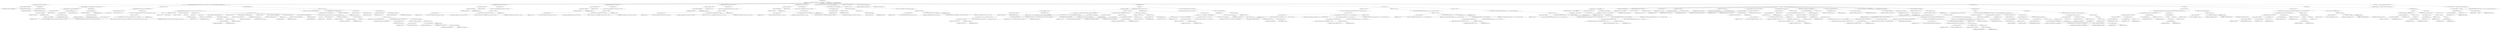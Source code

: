 digraph "execute" {  
"465" [label = <(METHOD,execute)<SUB>346</SUB>> ]
"49" [label = <(PARAM,this)<SUB>346</SUB>> ]
"466" [label = <(BLOCK,&lt;empty&gt;,&lt;empty&gt;)<SUB>346</SUB>> ]
"467" [label = <(&lt;operator&gt;.assignment,this.sqlCommand = sqlCommand.trim())<SUB>347</SUB>> ]
"468" [label = <(&lt;operator&gt;.fieldAccess,this.sqlCommand)<SUB>347</SUB>> ]
"469" [label = <(IDENTIFIER,this,this.sqlCommand = sqlCommand.trim())<SUB>347</SUB>> ]
"470" [label = <(FIELD_IDENTIFIER,sqlCommand,sqlCommand)<SUB>347</SUB>> ]
"471" [label = <(trim,sqlCommand.trim())<SUB>347</SUB>> ]
"472" [label = <(&lt;operator&gt;.fieldAccess,this.sqlCommand)<SUB>347</SUB>> ]
"473" [label = <(IDENTIFIER,this,sqlCommand.trim())<SUB>347</SUB>> ]
"474" [label = <(FIELD_IDENTIFIER,sqlCommand,sqlCommand)<SUB>347</SUB>> ]
"475" [label = <(CONTROL_STRUCTURE,if (srcFile == null &amp;&amp; sqlCommand.length() == 0 &amp;&amp; filesets.isEmpty()),if (srcFile == null &amp;&amp; sqlCommand.length() == 0 &amp;&amp; filesets.isEmpty()))<SUB>349</SUB>> ]
"476" [label = <(&lt;operator&gt;.logicalAnd,srcFile == null &amp;&amp; sqlCommand.length() == 0 &amp;&amp; filesets.isEmpty())<SUB>349</SUB>> ]
"477" [label = <(&lt;operator&gt;.logicalAnd,srcFile == null &amp;&amp; sqlCommand.length() == 0)<SUB>349</SUB>> ]
"478" [label = <(&lt;operator&gt;.equals,srcFile == null)<SUB>349</SUB>> ]
"479" [label = <(&lt;operator&gt;.fieldAccess,this.srcFile)<SUB>349</SUB>> ]
"480" [label = <(IDENTIFIER,this,srcFile == null)<SUB>349</SUB>> ]
"481" [label = <(FIELD_IDENTIFIER,srcFile,srcFile)<SUB>349</SUB>> ]
"482" [label = <(LITERAL,null,srcFile == null)<SUB>349</SUB>> ]
"483" [label = <(&lt;operator&gt;.equals,sqlCommand.length() == 0)<SUB>349</SUB>> ]
"484" [label = <(length,sqlCommand.length())<SUB>349</SUB>> ]
"485" [label = <(&lt;operator&gt;.fieldAccess,this.sqlCommand)<SUB>349</SUB>> ]
"486" [label = <(IDENTIFIER,this,sqlCommand.length())<SUB>349</SUB>> ]
"487" [label = <(FIELD_IDENTIFIER,sqlCommand,sqlCommand)<SUB>349</SUB>> ]
"488" [label = <(LITERAL,0,sqlCommand.length() == 0)<SUB>349</SUB>> ]
"489" [label = <(isEmpty,filesets.isEmpty())<SUB>349</SUB>> ]
"490" [label = <(&lt;operator&gt;.fieldAccess,this.filesets)<SUB>349</SUB>> ]
"491" [label = <(IDENTIFIER,this,filesets.isEmpty())<SUB>349</SUB>> ]
"492" [label = <(FIELD_IDENTIFIER,filesets,filesets)<SUB>349</SUB>> ]
"493" [label = <(BLOCK,&lt;empty&gt;,&lt;empty&gt;)<SUB>349</SUB>> ]
"494" [label = <(CONTROL_STRUCTURE,if (transactions.size() == 0),if (transactions.size() == 0))<SUB>350</SUB>> ]
"495" [label = <(&lt;operator&gt;.equals,transactions.size() == 0)<SUB>350</SUB>> ]
"496" [label = <(size,transactions.size())<SUB>350</SUB>> ]
"497" [label = <(&lt;operator&gt;.fieldAccess,this.transactions)<SUB>350</SUB>> ]
"498" [label = <(IDENTIFIER,this,transactions.size())<SUB>350</SUB>> ]
"499" [label = <(FIELD_IDENTIFIER,transactions,transactions)<SUB>350</SUB>> ]
"500" [label = <(LITERAL,0,transactions.size() == 0)<SUB>350</SUB>> ]
"501" [label = <(BLOCK,&lt;empty&gt;,&lt;empty&gt;)<SUB>350</SUB>> ]
"502" [label = <(&lt;operator&gt;.throw,throw new BuildException(&quot;Source file or fileset, transactions or sql statement must be set!&quot;, location);)<SUB>351</SUB>> ]
"503" [label = <(BLOCK,&lt;empty&gt;,&lt;empty&gt;)<SUB>351</SUB>> ]
"504" [label = <(&lt;operator&gt;.assignment,&lt;empty&gt;)> ]
"505" [label = <(IDENTIFIER,$obj4,&lt;empty&gt;)> ]
"506" [label = <(&lt;operator&gt;.alloc,new BuildException(&quot;Source file or fileset, transactions or sql statement must be set!&quot;, location))<SUB>351</SUB>> ]
"507" [label = <(&lt;init&gt;,new BuildException(&quot;Source file or fileset, transactions or sql statement must be set!&quot;, location))<SUB>351</SUB>> ]
"508" [label = <(IDENTIFIER,$obj4,new BuildException(&quot;Source file or fileset, transactions or sql statement must be set!&quot;, location))> ]
"509" [label = <(LITERAL,&quot;Source file or fileset, transactions or sql statement must be set!&quot;,new BuildException(&quot;Source file or fileset, transactions or sql statement must be set!&quot;, location))<SUB>351</SUB>> ]
"510" [label = <(IDENTIFIER,location,new BuildException(&quot;Source file or fileset, transactions or sql statement must be set!&quot;, location))<SUB>351</SUB>> ]
"511" [label = <(IDENTIFIER,$obj4,&lt;empty&gt;)> ]
"512" [label = <(CONTROL_STRUCTURE,else,else)<SUB>353</SUB>> ]
"513" [label = <(BLOCK,&lt;empty&gt;,&lt;empty&gt;)<SUB>353</SUB>> ]
"514" [label = <(CONTROL_STRUCTURE,for (int i = 0; Some(i &lt; filesets.size()); i++),for (int i = 0; Some(i &lt; filesets.size()); i++))<SUB>355</SUB>> ]
"515" [label = <(LOCAL,int i: int)> ]
"516" [label = <(&lt;operator&gt;.assignment,int i = 0)<SUB>355</SUB>> ]
"517" [label = <(IDENTIFIER,i,int i = 0)<SUB>355</SUB>> ]
"518" [label = <(LITERAL,0,int i = 0)<SUB>355</SUB>> ]
"519" [label = <(&lt;operator&gt;.lessThan,i &lt; filesets.size())<SUB>355</SUB>> ]
"520" [label = <(IDENTIFIER,i,i &lt; filesets.size())<SUB>355</SUB>> ]
"521" [label = <(size,filesets.size())<SUB>355</SUB>> ]
"522" [label = <(&lt;operator&gt;.fieldAccess,this.filesets)<SUB>355</SUB>> ]
"523" [label = <(IDENTIFIER,this,filesets.size())<SUB>355</SUB>> ]
"524" [label = <(FIELD_IDENTIFIER,filesets,filesets)<SUB>355</SUB>> ]
"525" [label = <(&lt;operator&gt;.postIncrement,i++)<SUB>355</SUB>> ]
"526" [label = <(IDENTIFIER,i,i++)<SUB>355</SUB>> ]
"527" [label = <(BLOCK,&lt;empty&gt;,&lt;empty&gt;)<SUB>355</SUB>> ]
"528" [label = <(LOCAL,FileSet fs: ANY)> ]
"529" [label = <(&lt;operator&gt;.assignment,ANY fs = (FileSet) filesets.elementAt(i))<SUB>356</SUB>> ]
"530" [label = <(IDENTIFIER,fs,ANY fs = (FileSet) filesets.elementAt(i))<SUB>356</SUB>> ]
"531" [label = <(&lt;operator&gt;.cast,(FileSet) filesets.elementAt(i))<SUB>356</SUB>> ]
"532" [label = <(TYPE_REF,FileSet,FileSet)<SUB>356</SUB>> ]
"533" [label = <(elementAt,filesets.elementAt(i))<SUB>356</SUB>> ]
"534" [label = <(&lt;operator&gt;.fieldAccess,this.filesets)<SUB>356</SUB>> ]
"535" [label = <(IDENTIFIER,this,filesets.elementAt(i))<SUB>356</SUB>> ]
"536" [label = <(FIELD_IDENTIFIER,filesets,filesets)<SUB>356</SUB>> ]
"537" [label = <(IDENTIFIER,i,filesets.elementAt(i))<SUB>356</SUB>> ]
"538" [label = <(LOCAL,DirectoryScanner ds: ANY)> ]
"539" [label = <(&lt;operator&gt;.assignment,ANY ds = getDirectoryScanner(project))<SUB>357</SUB>> ]
"540" [label = <(IDENTIFIER,ds,ANY ds = getDirectoryScanner(project))<SUB>357</SUB>> ]
"541" [label = <(getDirectoryScanner,getDirectoryScanner(project))<SUB>357</SUB>> ]
"542" [label = <(IDENTIFIER,fs,getDirectoryScanner(project))<SUB>357</SUB>> ]
"543" [label = <(IDENTIFIER,project,getDirectoryScanner(project))<SUB>357</SUB>> ]
"544" [label = <(LOCAL,File srcDir: java.io.File)> ]
"545" [label = <(&lt;operator&gt;.assignment,File srcDir = getDir(project))<SUB>358</SUB>> ]
"546" [label = <(IDENTIFIER,srcDir,File srcDir = getDir(project))<SUB>358</SUB>> ]
"547" [label = <(getDir,getDir(project))<SUB>358</SUB>> ]
"548" [label = <(IDENTIFIER,fs,getDir(project))<SUB>358</SUB>> ]
"549" [label = <(IDENTIFIER,project,getDir(project))<SUB>358</SUB>> ]
"550" [label = <(LOCAL,String[] srcFiles: java.lang.String[])> ]
"551" [label = <(&lt;operator&gt;.assignment,String[] srcFiles = getIncludedFiles())<SUB>360</SUB>> ]
"552" [label = <(IDENTIFIER,srcFiles,String[] srcFiles = getIncludedFiles())<SUB>360</SUB>> ]
"553" [label = <(getIncludedFiles,getIncludedFiles())<SUB>360</SUB>> ]
"554" [label = <(IDENTIFIER,ds,getIncludedFiles())<SUB>360</SUB>> ]
"555" [label = <(CONTROL_STRUCTURE,for (int j = 0; Some(j &lt; srcFiles.length); j++),for (int j = 0; Some(j &lt; srcFiles.length); j++))<SUB>363</SUB>> ]
"556" [label = <(LOCAL,int j: int)> ]
"557" [label = <(&lt;operator&gt;.assignment,int j = 0)<SUB>363</SUB>> ]
"558" [label = <(IDENTIFIER,j,int j = 0)<SUB>363</SUB>> ]
"559" [label = <(LITERAL,0,int j = 0)<SUB>363</SUB>> ]
"560" [label = <(&lt;operator&gt;.lessThan,j &lt; srcFiles.length)<SUB>363</SUB>> ]
"561" [label = <(IDENTIFIER,j,j &lt; srcFiles.length)<SUB>363</SUB>> ]
"562" [label = <(&lt;operator&gt;.fieldAccess,srcFiles.length)<SUB>363</SUB>> ]
"563" [label = <(IDENTIFIER,srcFiles,j &lt; srcFiles.length)<SUB>363</SUB>> ]
"564" [label = <(FIELD_IDENTIFIER,length,length)<SUB>363</SUB>> ]
"565" [label = <(&lt;operator&gt;.postIncrement,j++)<SUB>363</SUB>> ]
"566" [label = <(IDENTIFIER,j,j++)<SUB>363</SUB>> ]
"567" [label = <(BLOCK,&lt;empty&gt;,&lt;empty&gt;)<SUB>363</SUB>> ]
"568" [label = <(LOCAL,Transaction t: org.apache.tools.ant.taskdefs.SQLExec$Transaction)> ]
"569" [label = <(&lt;operator&gt;.assignment,SQLExec$Transaction t = this.createTransaction())<SUB>364</SUB>> ]
"570" [label = <(IDENTIFIER,t,SQLExec$Transaction t = this.createTransaction())<SUB>364</SUB>> ]
"571" [label = <(createTransaction,this.createTransaction())<SUB>364</SUB>> ]
"48" [label = <(IDENTIFIER,this,this.createTransaction())<SUB>364</SUB>> ]
"572" [label = <(setSrc,t.setSrc(new File(srcDir, srcFiles[j])))<SUB>365</SUB>> ]
"573" [label = <(IDENTIFIER,t,t.setSrc(new File(srcDir, srcFiles[j])))<SUB>365</SUB>> ]
"574" [label = <(BLOCK,&lt;empty&gt;,&lt;empty&gt;)<SUB>365</SUB>> ]
"575" [label = <(&lt;operator&gt;.assignment,&lt;empty&gt;)> ]
"576" [label = <(IDENTIFIER,$obj5,&lt;empty&gt;)> ]
"577" [label = <(&lt;operator&gt;.alloc,new File(srcDir, srcFiles[j]))<SUB>365</SUB>> ]
"578" [label = <(&lt;init&gt;,new File(srcDir, srcFiles[j]))<SUB>365</SUB>> ]
"579" [label = <(IDENTIFIER,$obj5,new File(srcDir, srcFiles[j]))> ]
"580" [label = <(IDENTIFIER,srcDir,new File(srcDir, srcFiles[j]))<SUB>365</SUB>> ]
"581" [label = <(&lt;operator&gt;.indexAccess,srcFiles[j])<SUB>365</SUB>> ]
"582" [label = <(IDENTIFIER,srcFiles,new File(srcDir, srcFiles[j]))<SUB>365</SUB>> ]
"583" [label = <(IDENTIFIER,j,new File(srcDir, srcFiles[j]))<SUB>365</SUB>> ]
"584" [label = <(IDENTIFIER,$obj5,&lt;empty&gt;)> ]
"585" [label = <(LOCAL,Transaction t: org.apache.tools.ant.taskdefs.SQLExec$Transaction)> ]
"586" [label = <(&lt;operator&gt;.assignment,SQLExec$Transaction t = this.createTransaction())<SUB>370</SUB>> ]
"587" [label = <(IDENTIFIER,t,SQLExec$Transaction t = this.createTransaction())<SUB>370</SUB>> ]
"588" [label = <(createTransaction,this.createTransaction())<SUB>370</SUB>> ]
"50" [label = <(IDENTIFIER,this,this.createTransaction())<SUB>370</SUB>> ]
"589" [label = <(setSrc,t.setSrc(srcFile))<SUB>371</SUB>> ]
"590" [label = <(IDENTIFIER,t,t.setSrc(srcFile))<SUB>371</SUB>> ]
"591" [label = <(&lt;operator&gt;.fieldAccess,this.srcFile)<SUB>371</SUB>> ]
"592" [label = <(IDENTIFIER,this,t.setSrc(srcFile))<SUB>371</SUB>> ]
"593" [label = <(FIELD_IDENTIFIER,srcFile,srcFile)<SUB>371</SUB>> ]
"594" [label = <(addText,t.addText(sqlCommand))<SUB>372</SUB>> ]
"595" [label = <(IDENTIFIER,t,t.addText(sqlCommand))<SUB>372</SUB>> ]
"596" [label = <(&lt;operator&gt;.fieldAccess,this.sqlCommand)<SUB>372</SUB>> ]
"597" [label = <(IDENTIFIER,this,t.addText(sqlCommand))<SUB>372</SUB>> ]
"598" [label = <(FIELD_IDENTIFIER,sqlCommand,sqlCommand)<SUB>372</SUB>> ]
"599" [label = <(CONTROL_STRUCTURE,if (driver == null),if (driver == null))<SUB>375</SUB>> ]
"600" [label = <(&lt;operator&gt;.equals,driver == null)<SUB>375</SUB>> ]
"601" [label = <(&lt;operator&gt;.fieldAccess,this.driver)<SUB>375</SUB>> ]
"602" [label = <(IDENTIFIER,this,driver == null)<SUB>375</SUB>> ]
"603" [label = <(FIELD_IDENTIFIER,driver,driver)<SUB>375</SUB>> ]
"604" [label = <(LITERAL,null,driver == null)<SUB>375</SUB>> ]
"605" [label = <(BLOCK,&lt;empty&gt;,&lt;empty&gt;)<SUB>375</SUB>> ]
"606" [label = <(&lt;operator&gt;.throw,throw new BuildException(&quot;Driver attribute must be set!&quot;, location);)<SUB>376</SUB>> ]
"607" [label = <(BLOCK,&lt;empty&gt;,&lt;empty&gt;)<SUB>376</SUB>> ]
"608" [label = <(&lt;operator&gt;.assignment,&lt;empty&gt;)> ]
"609" [label = <(IDENTIFIER,$obj6,&lt;empty&gt;)> ]
"610" [label = <(&lt;operator&gt;.alloc,new BuildException(&quot;Driver attribute must be set!&quot;, location))<SUB>376</SUB>> ]
"611" [label = <(&lt;init&gt;,new BuildException(&quot;Driver attribute must be set!&quot;, location))<SUB>376</SUB>> ]
"612" [label = <(IDENTIFIER,$obj6,new BuildException(&quot;Driver attribute must be set!&quot;, location))> ]
"613" [label = <(LITERAL,&quot;Driver attribute must be set!&quot;,new BuildException(&quot;Driver attribute must be set!&quot;, location))<SUB>376</SUB>> ]
"614" [label = <(IDENTIFIER,location,new BuildException(&quot;Driver attribute must be set!&quot;, location))<SUB>376</SUB>> ]
"615" [label = <(IDENTIFIER,$obj6,&lt;empty&gt;)> ]
"616" [label = <(CONTROL_STRUCTURE,if (userId == null),if (userId == null))<SUB>378</SUB>> ]
"617" [label = <(&lt;operator&gt;.equals,userId == null)<SUB>378</SUB>> ]
"618" [label = <(&lt;operator&gt;.fieldAccess,this.userId)<SUB>378</SUB>> ]
"619" [label = <(IDENTIFIER,this,userId == null)<SUB>378</SUB>> ]
"620" [label = <(FIELD_IDENTIFIER,userId,userId)<SUB>378</SUB>> ]
"621" [label = <(LITERAL,null,userId == null)<SUB>378</SUB>> ]
"622" [label = <(BLOCK,&lt;empty&gt;,&lt;empty&gt;)<SUB>378</SUB>> ]
"623" [label = <(&lt;operator&gt;.throw,throw new BuildException(&quot;User Id attribute must be set!&quot;, location);)<SUB>379</SUB>> ]
"624" [label = <(BLOCK,&lt;empty&gt;,&lt;empty&gt;)<SUB>379</SUB>> ]
"625" [label = <(&lt;operator&gt;.assignment,&lt;empty&gt;)> ]
"626" [label = <(IDENTIFIER,$obj7,&lt;empty&gt;)> ]
"627" [label = <(&lt;operator&gt;.alloc,new BuildException(&quot;User Id attribute must be set!&quot;, location))<SUB>379</SUB>> ]
"628" [label = <(&lt;init&gt;,new BuildException(&quot;User Id attribute must be set!&quot;, location))<SUB>379</SUB>> ]
"629" [label = <(IDENTIFIER,$obj7,new BuildException(&quot;User Id attribute must be set!&quot;, location))> ]
"630" [label = <(LITERAL,&quot;User Id attribute must be set!&quot;,new BuildException(&quot;User Id attribute must be set!&quot;, location))<SUB>379</SUB>> ]
"631" [label = <(IDENTIFIER,location,new BuildException(&quot;User Id attribute must be set!&quot;, location))<SUB>379</SUB>> ]
"632" [label = <(IDENTIFIER,$obj7,&lt;empty&gt;)> ]
"633" [label = <(CONTROL_STRUCTURE,if (password == null),if (password == null))<SUB>381</SUB>> ]
"634" [label = <(&lt;operator&gt;.equals,password == null)<SUB>381</SUB>> ]
"635" [label = <(&lt;operator&gt;.fieldAccess,this.password)<SUB>381</SUB>> ]
"636" [label = <(IDENTIFIER,this,password == null)<SUB>381</SUB>> ]
"637" [label = <(FIELD_IDENTIFIER,password,password)<SUB>381</SUB>> ]
"638" [label = <(LITERAL,null,password == null)<SUB>381</SUB>> ]
"639" [label = <(BLOCK,&lt;empty&gt;,&lt;empty&gt;)<SUB>381</SUB>> ]
"640" [label = <(&lt;operator&gt;.throw,throw new BuildException(&quot;Password attribute must be set!&quot;, location);)<SUB>382</SUB>> ]
"641" [label = <(BLOCK,&lt;empty&gt;,&lt;empty&gt;)<SUB>382</SUB>> ]
"642" [label = <(&lt;operator&gt;.assignment,&lt;empty&gt;)> ]
"643" [label = <(IDENTIFIER,$obj8,&lt;empty&gt;)> ]
"644" [label = <(&lt;operator&gt;.alloc,new BuildException(&quot;Password attribute must be set!&quot;, location))<SUB>382</SUB>> ]
"645" [label = <(&lt;init&gt;,new BuildException(&quot;Password attribute must be set!&quot;, location))<SUB>382</SUB>> ]
"646" [label = <(IDENTIFIER,$obj8,new BuildException(&quot;Password attribute must be set!&quot;, location))> ]
"647" [label = <(LITERAL,&quot;Password attribute must be set!&quot;,new BuildException(&quot;Password attribute must be set!&quot;, location))<SUB>382</SUB>> ]
"648" [label = <(IDENTIFIER,location,new BuildException(&quot;Password attribute must be set!&quot;, location))<SUB>382</SUB>> ]
"649" [label = <(IDENTIFIER,$obj8,&lt;empty&gt;)> ]
"650" [label = <(CONTROL_STRUCTURE,if (url == null),if (url == null))<SUB>384</SUB>> ]
"651" [label = <(&lt;operator&gt;.equals,url == null)<SUB>384</SUB>> ]
"652" [label = <(&lt;operator&gt;.fieldAccess,this.url)<SUB>384</SUB>> ]
"653" [label = <(IDENTIFIER,this,url == null)<SUB>384</SUB>> ]
"654" [label = <(FIELD_IDENTIFIER,url,url)<SUB>384</SUB>> ]
"655" [label = <(LITERAL,null,url == null)<SUB>384</SUB>> ]
"656" [label = <(BLOCK,&lt;empty&gt;,&lt;empty&gt;)<SUB>384</SUB>> ]
"657" [label = <(&lt;operator&gt;.throw,throw new BuildException(&quot;Url attribute must be set!&quot;, location);)<SUB>385</SUB>> ]
"658" [label = <(BLOCK,&lt;empty&gt;,&lt;empty&gt;)<SUB>385</SUB>> ]
"659" [label = <(&lt;operator&gt;.assignment,&lt;empty&gt;)> ]
"660" [label = <(IDENTIFIER,$obj9,&lt;empty&gt;)> ]
"661" [label = <(&lt;operator&gt;.alloc,new BuildException(&quot;Url attribute must be set!&quot;, location))<SUB>385</SUB>> ]
"662" [label = <(&lt;init&gt;,new BuildException(&quot;Url attribute must be set!&quot;, location))<SUB>385</SUB>> ]
"663" [label = <(IDENTIFIER,$obj9,new BuildException(&quot;Url attribute must be set!&quot;, location))> ]
"664" [label = <(LITERAL,&quot;Url attribute must be set!&quot;,new BuildException(&quot;Url attribute must be set!&quot;, location))<SUB>385</SUB>> ]
"665" [label = <(IDENTIFIER,location,new BuildException(&quot;Url attribute must be set!&quot;, location))<SUB>385</SUB>> ]
"666" [label = <(IDENTIFIER,$obj9,&lt;empty&gt;)> ]
"667" [label = <(CONTROL_STRUCTURE,if (srcFile != null &amp;&amp; !srcFile.exists()),if (srcFile != null &amp;&amp; !srcFile.exists()))<SUB>387</SUB>> ]
"668" [label = <(&lt;operator&gt;.logicalAnd,srcFile != null &amp;&amp; !srcFile.exists())<SUB>387</SUB>> ]
"669" [label = <(&lt;operator&gt;.notEquals,srcFile != null)<SUB>387</SUB>> ]
"670" [label = <(&lt;operator&gt;.fieldAccess,this.srcFile)<SUB>387</SUB>> ]
"671" [label = <(IDENTIFIER,this,srcFile != null)<SUB>387</SUB>> ]
"672" [label = <(FIELD_IDENTIFIER,srcFile,srcFile)<SUB>387</SUB>> ]
"673" [label = <(LITERAL,null,srcFile != null)<SUB>387</SUB>> ]
"674" [label = <(&lt;operator&gt;.logicalNot,!srcFile.exists())<SUB>387</SUB>> ]
"675" [label = <(exists,srcFile.exists())<SUB>387</SUB>> ]
"676" [label = <(&lt;operator&gt;.fieldAccess,this.srcFile)<SUB>387</SUB>> ]
"677" [label = <(IDENTIFIER,this,srcFile.exists())<SUB>387</SUB>> ]
"678" [label = <(FIELD_IDENTIFIER,srcFile,srcFile)<SUB>387</SUB>> ]
"679" [label = <(BLOCK,&lt;empty&gt;,&lt;empty&gt;)<SUB>387</SUB>> ]
"680" [label = <(&lt;operator&gt;.throw,throw new BuildException(&quot;Source file does not exist!&quot;, location);)<SUB>388</SUB>> ]
"681" [label = <(BLOCK,&lt;empty&gt;,&lt;empty&gt;)<SUB>388</SUB>> ]
"682" [label = <(&lt;operator&gt;.assignment,&lt;empty&gt;)> ]
"683" [label = <(IDENTIFIER,$obj10,&lt;empty&gt;)> ]
"684" [label = <(&lt;operator&gt;.alloc,new BuildException(&quot;Source file does not exist!&quot;, location))<SUB>388</SUB>> ]
"685" [label = <(&lt;init&gt;,new BuildException(&quot;Source file does not exist!&quot;, location))<SUB>388</SUB>> ]
"686" [label = <(IDENTIFIER,$obj10,new BuildException(&quot;Source file does not exist!&quot;, location))> ]
"687" [label = <(LITERAL,&quot;Source file does not exist!&quot;,new BuildException(&quot;Source file does not exist!&quot;, location))<SUB>388</SUB>> ]
"688" [label = <(IDENTIFIER,location,new BuildException(&quot;Source file does not exist!&quot;, location))<SUB>388</SUB>> ]
"689" [label = <(IDENTIFIER,$obj10,&lt;empty&gt;)> ]
"690" [label = <(LOCAL,Driver driverInstance: java.sql.Driver)> ]
"691" [label = <(&lt;operator&gt;.assignment,Driver driverInstance = null)<SUB>390</SUB>> ]
"692" [label = <(IDENTIFIER,driverInstance,Driver driverInstance = null)<SUB>390</SUB>> ]
"693" [label = <(LITERAL,null,Driver driverInstance = null)<SUB>390</SUB>> ]
"694" [label = <(CONTROL_STRUCTURE,try,try)<SUB>392</SUB>> ]
"695" [label = <(BLOCK,try,try)<SUB>392</SUB>> ]
"696" [label = <(LOCAL,Class dc: java.lang.Class)> ]
"697" [label = <(CONTROL_STRUCTURE,if (classpath != null),if (classpath != null))<SUB>394</SUB>> ]
"698" [label = <(&lt;operator&gt;.notEquals,classpath != null)<SUB>394</SUB>> ]
"699" [label = <(&lt;operator&gt;.fieldAccess,this.classpath)<SUB>394</SUB>> ]
"700" [label = <(IDENTIFIER,this,classpath != null)<SUB>394</SUB>> ]
"701" [label = <(FIELD_IDENTIFIER,classpath,classpath)<SUB>394</SUB>> ]
"702" [label = <(LITERAL,null,classpath != null)<SUB>394</SUB>> ]
"703" [label = <(BLOCK,&lt;empty&gt;,&lt;empty&gt;)<SUB>394</SUB>> ]
"704" [label = <(log,log(&quot;Loading &quot; + driver + &quot; using AntClassLoader with classpath &quot; + classpath, Project.MSG_VERBOSE))<SUB>395</SUB>> ]
"51" [label = <(IDENTIFIER,this,log(&quot;Loading &quot; + driver + &quot; using AntClassLoader with classpath &quot; + classpath, Project.MSG_VERBOSE))<SUB>395</SUB>> ]
"705" [label = <(&lt;operator&gt;.addition,&quot;Loading &quot; + driver + &quot; using AntClassLoader with classpath &quot; + classpath)<SUB>395</SUB>> ]
"706" [label = <(&lt;operator&gt;.addition,&quot;Loading &quot; + driver + &quot; using AntClassLoader with classpath &quot;)<SUB>395</SUB>> ]
"707" [label = <(&lt;operator&gt;.addition,&quot;Loading &quot; + driver)<SUB>395</SUB>> ]
"708" [label = <(LITERAL,&quot;Loading &quot;,&quot;Loading &quot; + driver)<SUB>395</SUB>> ]
"709" [label = <(&lt;operator&gt;.fieldAccess,this.driver)<SUB>395</SUB>> ]
"710" [label = <(IDENTIFIER,this,&quot;Loading &quot; + driver)<SUB>395</SUB>> ]
"711" [label = <(FIELD_IDENTIFIER,driver,driver)<SUB>395</SUB>> ]
"712" [label = <(LITERAL,&quot; using AntClassLoader with classpath &quot;,&quot;Loading &quot; + driver + &quot; using AntClassLoader with classpath &quot;)<SUB>395</SUB>> ]
"713" [label = <(&lt;operator&gt;.fieldAccess,this.classpath)<SUB>395</SUB>> ]
"714" [label = <(IDENTIFIER,this,&quot;Loading &quot; + driver + &quot; using AntClassLoader with classpath &quot; + classpath)<SUB>395</SUB>> ]
"715" [label = <(FIELD_IDENTIFIER,classpath,classpath)<SUB>395</SUB>> ]
"716" [label = <(&lt;operator&gt;.fieldAccess,Project.MSG_VERBOSE)<SUB>396</SUB>> ]
"717" [label = <(IDENTIFIER,Project,log(&quot;Loading &quot; + driver + &quot; using AntClassLoader with classpath &quot; + classpath, Project.MSG_VERBOSE))<SUB>396</SUB>> ]
"718" [label = <(FIELD_IDENTIFIER,MSG_VERBOSE,MSG_VERBOSE)<SUB>396</SUB>> ]
"719" [label = <(&lt;operator&gt;.assignment,this.loader = new AntClassLoader(project, classpath))<SUB>398</SUB>> ]
"720" [label = <(&lt;operator&gt;.fieldAccess,this.loader)<SUB>398</SUB>> ]
"721" [label = <(IDENTIFIER,this,this.loader = new AntClassLoader(project, classpath))<SUB>398</SUB>> ]
"722" [label = <(FIELD_IDENTIFIER,loader,loader)<SUB>398</SUB>> ]
"723" [label = <(BLOCK,&lt;empty&gt;,&lt;empty&gt;)<SUB>398</SUB>> ]
"724" [label = <(&lt;operator&gt;.assignment,&lt;empty&gt;)> ]
"725" [label = <(IDENTIFIER,$obj11,&lt;empty&gt;)> ]
"726" [label = <(&lt;operator&gt;.alloc,new AntClassLoader(project, classpath))<SUB>398</SUB>> ]
"727" [label = <(&lt;init&gt;,new AntClassLoader(project, classpath))<SUB>398</SUB>> ]
"728" [label = <(IDENTIFIER,$obj11,new AntClassLoader(project, classpath))> ]
"729" [label = <(IDENTIFIER,project,new AntClassLoader(project, classpath))<SUB>398</SUB>> ]
"730" [label = <(&lt;operator&gt;.fieldAccess,this.classpath)<SUB>398</SUB>> ]
"731" [label = <(IDENTIFIER,this,new AntClassLoader(project, classpath))<SUB>398</SUB>> ]
"732" [label = <(FIELD_IDENTIFIER,classpath,classpath)<SUB>398</SUB>> ]
"733" [label = <(IDENTIFIER,$obj11,&lt;empty&gt;)> ]
"734" [label = <(&lt;operator&gt;.assignment,dc = loadClass(driver))<SUB>399</SUB>> ]
"735" [label = <(IDENTIFIER,dc,dc = loadClass(driver))<SUB>399</SUB>> ]
"736" [label = <(loadClass,loadClass(driver))<SUB>399</SUB>> ]
"737" [label = <(&lt;operator&gt;.fieldAccess,this.loader)<SUB>399</SUB>> ]
"738" [label = <(IDENTIFIER,this,loadClass(driver))<SUB>399</SUB>> ]
"739" [label = <(FIELD_IDENTIFIER,loader,loader)<SUB>399</SUB>> ]
"740" [label = <(&lt;operator&gt;.fieldAccess,this.driver)<SUB>399</SUB>> ]
"741" [label = <(IDENTIFIER,this,loadClass(driver))<SUB>399</SUB>> ]
"742" [label = <(FIELD_IDENTIFIER,driver,driver)<SUB>399</SUB>> ]
"743" [label = <(CONTROL_STRUCTURE,else,else)<SUB>401</SUB>> ]
"744" [label = <(BLOCK,&lt;empty&gt;,&lt;empty&gt;)<SUB>401</SUB>> ]
"745" [label = <(log,log(&quot;Loading &quot; + driver + &quot; using system loader.&quot;, Project.MSG_VERBOSE))<SUB>402</SUB>> ]
"52" [label = <(IDENTIFIER,this,log(&quot;Loading &quot; + driver + &quot; using system loader.&quot;, Project.MSG_VERBOSE))<SUB>402</SUB>> ]
"746" [label = <(&lt;operator&gt;.addition,&quot;Loading &quot; + driver + &quot; using system loader.&quot;)<SUB>402</SUB>> ]
"747" [label = <(&lt;operator&gt;.addition,&quot;Loading &quot; + driver)<SUB>402</SUB>> ]
"748" [label = <(LITERAL,&quot;Loading &quot;,&quot;Loading &quot; + driver)<SUB>402</SUB>> ]
"749" [label = <(&lt;operator&gt;.fieldAccess,this.driver)<SUB>402</SUB>> ]
"750" [label = <(IDENTIFIER,this,&quot;Loading &quot; + driver)<SUB>402</SUB>> ]
"751" [label = <(FIELD_IDENTIFIER,driver,driver)<SUB>402</SUB>> ]
"752" [label = <(LITERAL,&quot; using system loader.&quot;,&quot;Loading &quot; + driver + &quot; using system loader.&quot;)<SUB>402</SUB>> ]
"753" [label = <(&lt;operator&gt;.fieldAccess,Project.MSG_VERBOSE)<SUB>402</SUB>> ]
"754" [label = <(IDENTIFIER,Project,log(&quot;Loading &quot; + driver + &quot; using system loader.&quot;, Project.MSG_VERBOSE))<SUB>402</SUB>> ]
"755" [label = <(FIELD_IDENTIFIER,MSG_VERBOSE,MSG_VERBOSE)<SUB>402</SUB>> ]
"756" [label = <(&lt;operator&gt;.assignment,dc = Class.forName(driver))<SUB>403</SUB>> ]
"757" [label = <(IDENTIFIER,dc,dc = Class.forName(driver))<SUB>403</SUB>> ]
"758" [label = <(forName,Class.forName(driver))<SUB>403</SUB>> ]
"759" [label = <(IDENTIFIER,Class,Class.forName(driver))<SUB>403</SUB>> ]
"760" [label = <(&lt;operator&gt;.fieldAccess,this.driver)<SUB>403</SUB>> ]
"761" [label = <(IDENTIFIER,this,Class.forName(driver))<SUB>403</SUB>> ]
"762" [label = <(FIELD_IDENTIFIER,driver,driver)<SUB>403</SUB>> ]
"763" [label = <(&lt;operator&gt;.assignment,driverInstance = (Driver) dc.newInstance())<SUB>405</SUB>> ]
"764" [label = <(IDENTIFIER,driverInstance,driverInstance = (Driver) dc.newInstance())<SUB>405</SUB>> ]
"765" [label = <(&lt;operator&gt;.cast,(Driver) dc.newInstance())<SUB>405</SUB>> ]
"766" [label = <(TYPE_REF,Driver,Driver)<SUB>405</SUB>> ]
"767" [label = <(newInstance,dc.newInstance())<SUB>405</SUB>> ]
"768" [label = <(IDENTIFIER,dc,dc.newInstance())<SUB>405</SUB>> ]
"769" [label = <(BLOCK,catch,catch)> ]
"770" [label = <(BLOCK,&lt;empty&gt;,&lt;empty&gt;)<SUB>406</SUB>> ]
"771" [label = <(&lt;operator&gt;.throw,throw new BuildException(&quot;Class Not Found: JDBC driver &quot; + driver + &quot; could not be loaded&quot;, location);)<SUB>407</SUB>> ]
"772" [label = <(BLOCK,&lt;empty&gt;,&lt;empty&gt;)<SUB>407</SUB>> ]
"773" [label = <(&lt;operator&gt;.assignment,&lt;empty&gt;)> ]
"774" [label = <(IDENTIFIER,$obj12,&lt;empty&gt;)> ]
"775" [label = <(&lt;operator&gt;.alloc,new BuildException(&quot;Class Not Found: JDBC driver &quot; + driver + &quot; could not be loaded&quot;, location))<SUB>407</SUB>> ]
"776" [label = <(&lt;init&gt;,new BuildException(&quot;Class Not Found: JDBC driver &quot; + driver + &quot; could not be loaded&quot;, location))<SUB>407</SUB>> ]
"777" [label = <(IDENTIFIER,$obj12,new BuildException(&quot;Class Not Found: JDBC driver &quot; + driver + &quot; could not be loaded&quot;, location))> ]
"778" [label = <(&lt;operator&gt;.addition,&quot;Class Not Found: JDBC driver &quot; + driver + &quot; could not be loaded&quot;)<SUB>407</SUB>> ]
"779" [label = <(&lt;operator&gt;.addition,&quot;Class Not Found: JDBC driver &quot; + driver)<SUB>407</SUB>> ]
"780" [label = <(LITERAL,&quot;Class Not Found: JDBC driver &quot;,&quot;Class Not Found: JDBC driver &quot; + driver)<SUB>407</SUB>> ]
"781" [label = <(&lt;operator&gt;.fieldAccess,this.driver)<SUB>407</SUB>> ]
"782" [label = <(IDENTIFIER,this,&quot;Class Not Found: JDBC driver &quot; + driver)<SUB>407</SUB>> ]
"783" [label = <(FIELD_IDENTIFIER,driver,driver)<SUB>407</SUB>> ]
"784" [label = <(LITERAL,&quot; could not be loaded&quot;,&quot;Class Not Found: JDBC driver &quot; + driver + &quot; could not be loaded&quot;)<SUB>407</SUB>> ]
"785" [label = <(IDENTIFIER,location,new BuildException(&quot;Class Not Found: JDBC driver &quot; + driver + &quot; could not be loaded&quot;, location))<SUB>407</SUB>> ]
"786" [label = <(IDENTIFIER,$obj12,&lt;empty&gt;)> ]
"787" [label = <(BLOCK,&lt;empty&gt;,&lt;empty&gt;)<SUB>408</SUB>> ]
"788" [label = <(&lt;operator&gt;.throw,throw new BuildException(&quot;Illegal Access: JDBC driver &quot; + driver + &quot; could not be loaded&quot;, location);)<SUB>409</SUB>> ]
"789" [label = <(BLOCK,&lt;empty&gt;,&lt;empty&gt;)<SUB>409</SUB>> ]
"790" [label = <(&lt;operator&gt;.assignment,&lt;empty&gt;)> ]
"791" [label = <(IDENTIFIER,$obj13,&lt;empty&gt;)> ]
"792" [label = <(&lt;operator&gt;.alloc,new BuildException(&quot;Illegal Access: JDBC driver &quot; + driver + &quot; could not be loaded&quot;, location))<SUB>409</SUB>> ]
"793" [label = <(&lt;init&gt;,new BuildException(&quot;Illegal Access: JDBC driver &quot; + driver + &quot; could not be loaded&quot;, location))<SUB>409</SUB>> ]
"794" [label = <(IDENTIFIER,$obj13,new BuildException(&quot;Illegal Access: JDBC driver &quot; + driver + &quot; could not be loaded&quot;, location))> ]
"795" [label = <(&lt;operator&gt;.addition,&quot;Illegal Access: JDBC driver &quot; + driver + &quot; could not be loaded&quot;)<SUB>409</SUB>> ]
"796" [label = <(&lt;operator&gt;.addition,&quot;Illegal Access: JDBC driver &quot; + driver)<SUB>409</SUB>> ]
"797" [label = <(LITERAL,&quot;Illegal Access: JDBC driver &quot;,&quot;Illegal Access: JDBC driver &quot; + driver)<SUB>409</SUB>> ]
"798" [label = <(&lt;operator&gt;.fieldAccess,this.driver)<SUB>409</SUB>> ]
"799" [label = <(IDENTIFIER,this,&quot;Illegal Access: JDBC driver &quot; + driver)<SUB>409</SUB>> ]
"800" [label = <(FIELD_IDENTIFIER,driver,driver)<SUB>409</SUB>> ]
"801" [label = <(LITERAL,&quot; could not be loaded&quot;,&quot;Illegal Access: JDBC driver &quot; + driver + &quot; could not be loaded&quot;)<SUB>409</SUB>> ]
"802" [label = <(IDENTIFIER,location,new BuildException(&quot;Illegal Access: JDBC driver &quot; + driver + &quot; could not be loaded&quot;, location))<SUB>409</SUB>> ]
"803" [label = <(IDENTIFIER,$obj13,&lt;empty&gt;)> ]
"804" [label = <(BLOCK,&lt;empty&gt;,&lt;empty&gt;)<SUB>410</SUB>> ]
"805" [label = <(&lt;operator&gt;.throw,throw new BuildException(&quot;Instantiation Exception: JDBC driver &quot; + driver + &quot; could not be loaded&quot;, location);)<SUB>411</SUB>> ]
"806" [label = <(BLOCK,&lt;empty&gt;,&lt;empty&gt;)<SUB>411</SUB>> ]
"807" [label = <(&lt;operator&gt;.assignment,&lt;empty&gt;)> ]
"808" [label = <(IDENTIFIER,$obj14,&lt;empty&gt;)> ]
"809" [label = <(&lt;operator&gt;.alloc,new BuildException(&quot;Instantiation Exception: JDBC driver &quot; + driver + &quot; could not be loaded&quot;, location))<SUB>411</SUB>> ]
"810" [label = <(&lt;init&gt;,new BuildException(&quot;Instantiation Exception: JDBC driver &quot; + driver + &quot; could not be loaded&quot;, location))<SUB>411</SUB>> ]
"811" [label = <(IDENTIFIER,$obj14,new BuildException(&quot;Instantiation Exception: JDBC driver &quot; + driver + &quot; could not be loaded&quot;, location))> ]
"812" [label = <(&lt;operator&gt;.addition,&quot;Instantiation Exception: JDBC driver &quot; + driver + &quot; could not be loaded&quot;)<SUB>411</SUB>> ]
"813" [label = <(&lt;operator&gt;.addition,&quot;Instantiation Exception: JDBC driver &quot; + driver)<SUB>411</SUB>> ]
"814" [label = <(LITERAL,&quot;Instantiation Exception: JDBC driver &quot;,&quot;Instantiation Exception: JDBC driver &quot; + driver)<SUB>411</SUB>> ]
"815" [label = <(&lt;operator&gt;.fieldAccess,this.driver)<SUB>411</SUB>> ]
"816" [label = <(IDENTIFIER,this,&quot;Instantiation Exception: JDBC driver &quot; + driver)<SUB>411</SUB>> ]
"817" [label = <(FIELD_IDENTIFIER,driver,driver)<SUB>411</SUB>> ]
"818" [label = <(LITERAL,&quot; could not be loaded&quot;,&quot;Instantiation Exception: JDBC driver &quot; + driver + &quot; could not be loaded&quot;)<SUB>411</SUB>> ]
"819" [label = <(IDENTIFIER,location,new BuildException(&quot;Instantiation Exception: JDBC driver &quot; + driver + &quot; could not be loaded&quot;, location))<SUB>411</SUB>> ]
"820" [label = <(IDENTIFIER,$obj14,&lt;empty&gt;)> ]
"821" [label = <(CONTROL_STRUCTURE,try,try)<SUB>414</SUB>> ]
"822" [label = <(BLOCK,try,try)<SUB>414</SUB>> ]
"823" [label = <(log,log(&quot;connecting to &quot; + url, Project.MSG_VERBOSE))<SUB>415</SUB>> ]
"53" [label = <(IDENTIFIER,this,log(&quot;connecting to &quot; + url, Project.MSG_VERBOSE))<SUB>415</SUB>> ]
"824" [label = <(&lt;operator&gt;.addition,&quot;connecting to &quot; + url)<SUB>415</SUB>> ]
"825" [label = <(LITERAL,&quot;connecting to &quot;,&quot;connecting to &quot; + url)<SUB>415</SUB>> ]
"826" [label = <(&lt;operator&gt;.fieldAccess,this.url)<SUB>415</SUB>> ]
"827" [label = <(IDENTIFIER,this,&quot;connecting to &quot; + url)<SUB>415</SUB>> ]
"828" [label = <(FIELD_IDENTIFIER,url,url)<SUB>415</SUB>> ]
"829" [label = <(&lt;operator&gt;.fieldAccess,Project.MSG_VERBOSE)<SUB>415</SUB>> ]
"830" [label = <(IDENTIFIER,Project,log(&quot;connecting to &quot; + url, Project.MSG_VERBOSE))<SUB>415</SUB>> ]
"831" [label = <(FIELD_IDENTIFIER,MSG_VERBOSE,MSG_VERBOSE)<SUB>415</SUB>> ]
"55" [label = <(LOCAL,Properties info: java.util.Properties)> ]
"832" [label = <(&lt;operator&gt;.assignment,Properties info = new Properties())<SUB>416</SUB>> ]
"833" [label = <(IDENTIFIER,info,Properties info = new Properties())<SUB>416</SUB>> ]
"834" [label = <(&lt;operator&gt;.alloc,new Properties())<SUB>416</SUB>> ]
"835" [label = <(&lt;init&gt;,new Properties())<SUB>416</SUB>> ]
"54" [label = <(IDENTIFIER,info,new Properties())<SUB>416</SUB>> ]
"836" [label = <(put,info.put(&quot;user&quot;, userId))<SUB>417</SUB>> ]
"837" [label = <(IDENTIFIER,info,info.put(&quot;user&quot;, userId))<SUB>417</SUB>> ]
"838" [label = <(LITERAL,&quot;user&quot;,info.put(&quot;user&quot;, userId))<SUB>417</SUB>> ]
"839" [label = <(&lt;operator&gt;.fieldAccess,this.userId)<SUB>417</SUB>> ]
"840" [label = <(IDENTIFIER,this,info.put(&quot;user&quot;, userId))<SUB>417</SUB>> ]
"841" [label = <(FIELD_IDENTIFIER,userId,userId)<SUB>417</SUB>> ]
"842" [label = <(put,info.put(&quot;password&quot;, password))<SUB>418</SUB>> ]
"843" [label = <(IDENTIFIER,info,info.put(&quot;password&quot;, password))<SUB>418</SUB>> ]
"844" [label = <(LITERAL,&quot;password&quot;,info.put(&quot;password&quot;, password))<SUB>418</SUB>> ]
"845" [label = <(&lt;operator&gt;.fieldAccess,this.password)<SUB>418</SUB>> ]
"846" [label = <(IDENTIFIER,this,info.put(&quot;password&quot;, password))<SUB>418</SUB>> ]
"847" [label = <(FIELD_IDENTIFIER,password,password)<SUB>418</SUB>> ]
"848" [label = <(&lt;operator&gt;.assignment,this.conn = driverInstance.connect(url, info))<SUB>419</SUB>> ]
"849" [label = <(&lt;operator&gt;.fieldAccess,this.conn)<SUB>419</SUB>> ]
"850" [label = <(IDENTIFIER,this,this.conn = driverInstance.connect(url, info))<SUB>419</SUB>> ]
"851" [label = <(FIELD_IDENTIFIER,conn,conn)<SUB>419</SUB>> ]
"852" [label = <(connect,driverInstance.connect(url, info))<SUB>419</SUB>> ]
"853" [label = <(IDENTIFIER,driverInstance,driverInstance.connect(url, info))<SUB>419</SUB>> ]
"854" [label = <(&lt;operator&gt;.fieldAccess,this.url)<SUB>419</SUB>> ]
"855" [label = <(IDENTIFIER,this,driverInstance.connect(url, info))<SUB>419</SUB>> ]
"856" [label = <(FIELD_IDENTIFIER,url,url)<SUB>419</SUB>> ]
"857" [label = <(IDENTIFIER,info,driverInstance.connect(url, info))<SUB>419</SUB>> ]
"858" [label = <(CONTROL_STRUCTURE,if (conn == null),if (conn == null))<SUB>421</SUB>> ]
"859" [label = <(&lt;operator&gt;.equals,conn == null)<SUB>421</SUB>> ]
"860" [label = <(&lt;operator&gt;.fieldAccess,this.conn)<SUB>421</SUB>> ]
"861" [label = <(IDENTIFIER,this,conn == null)<SUB>421</SUB>> ]
"862" [label = <(FIELD_IDENTIFIER,conn,conn)<SUB>421</SUB>> ]
"863" [label = <(LITERAL,null,conn == null)<SUB>421</SUB>> ]
"864" [label = <(BLOCK,&lt;empty&gt;,&lt;empty&gt;)<SUB>421</SUB>> ]
"865" [label = <(&lt;operator&gt;.throw,throw new SQLException(&quot;No suitable Driver for &quot; + url);)<SUB>423</SUB>> ]
"866" [label = <(BLOCK,&lt;empty&gt;,&lt;empty&gt;)<SUB>423</SUB>> ]
"867" [label = <(&lt;operator&gt;.assignment,&lt;empty&gt;)> ]
"868" [label = <(IDENTIFIER,$obj16,&lt;empty&gt;)> ]
"869" [label = <(&lt;operator&gt;.alloc,new SQLException(&quot;No suitable Driver for &quot; + url))<SUB>423</SUB>> ]
"870" [label = <(&lt;init&gt;,new SQLException(&quot;No suitable Driver for &quot; + url))<SUB>423</SUB>> ]
"871" [label = <(IDENTIFIER,$obj16,new SQLException(&quot;No suitable Driver for &quot; + url))> ]
"872" [label = <(&lt;operator&gt;.addition,&quot;No suitable Driver for &quot; + url)<SUB>423</SUB>> ]
"873" [label = <(LITERAL,&quot;No suitable Driver for &quot;,&quot;No suitable Driver for &quot; + url)<SUB>423</SUB>> ]
"874" [label = <(&lt;operator&gt;.fieldAccess,this.url)<SUB>423</SUB>> ]
"875" [label = <(IDENTIFIER,this,&quot;No suitable Driver for &quot; + url)<SUB>423</SUB>> ]
"876" [label = <(FIELD_IDENTIFIER,url,url)<SUB>423</SUB>> ]
"877" [label = <(IDENTIFIER,$obj16,&lt;empty&gt;)> ]
"878" [label = <(CONTROL_STRUCTURE,if (!isValidRdbms(conn)),if (!isValidRdbms(conn)))<SUB>426</SUB>> ]
"879" [label = <(&lt;operator&gt;.logicalNot,!isValidRdbms(conn))<SUB>426</SUB>> ]
"880" [label = <(isValidRdbms,this.isValidRdbms(conn))<SUB>426</SUB>> ]
"56" [label = <(IDENTIFIER,this,this.isValidRdbms(conn))<SUB>426</SUB>> ]
"881" [label = <(&lt;operator&gt;.fieldAccess,this.conn)<SUB>426</SUB>> ]
"882" [label = <(IDENTIFIER,this,this.isValidRdbms(conn))<SUB>426</SUB>> ]
"883" [label = <(FIELD_IDENTIFIER,conn,conn)<SUB>426</SUB>> ]
"884" [label = <(RETURN,return;,return;)<SUB>426</SUB>> ]
"885" [label = <(setAutoCommit,conn.setAutoCommit(autocommit))<SUB>428</SUB>> ]
"886" [label = <(&lt;operator&gt;.fieldAccess,this.conn)<SUB>428</SUB>> ]
"887" [label = <(IDENTIFIER,this,conn.setAutoCommit(autocommit))<SUB>428</SUB>> ]
"888" [label = <(FIELD_IDENTIFIER,conn,conn)<SUB>428</SUB>> ]
"889" [label = <(&lt;operator&gt;.fieldAccess,this.autocommit)<SUB>428</SUB>> ]
"890" [label = <(IDENTIFIER,this,conn.setAutoCommit(autocommit))<SUB>428</SUB>> ]
"891" [label = <(FIELD_IDENTIFIER,autocommit,autocommit)<SUB>428</SUB>> ]
"892" [label = <(&lt;operator&gt;.assignment,this.statement = conn.createStatement())<SUB>430</SUB>> ]
"893" [label = <(&lt;operator&gt;.fieldAccess,this.statement)<SUB>430</SUB>> ]
"894" [label = <(IDENTIFIER,this,this.statement = conn.createStatement())<SUB>430</SUB>> ]
"895" [label = <(FIELD_IDENTIFIER,statement,statement)<SUB>430</SUB>> ]
"896" [label = <(createStatement,conn.createStatement())<SUB>430</SUB>> ]
"897" [label = <(&lt;operator&gt;.fieldAccess,this.conn)<SUB>430</SUB>> ]
"898" [label = <(IDENTIFIER,this,conn.createStatement())<SUB>430</SUB>> ]
"899" [label = <(FIELD_IDENTIFIER,conn,conn)<SUB>430</SUB>> ]
"59" [label = <(LOCAL,PrintStream out: java.io.PrintStream)> ]
"900" [label = <(&lt;operator&gt;.assignment,PrintStream out = System.out)<SUB>433</SUB>> ]
"901" [label = <(IDENTIFIER,out,PrintStream out = System.out)<SUB>433</SUB>> ]
"902" [label = <(&lt;operator&gt;.fieldAccess,System.out)<SUB>433</SUB>> ]
"903" [label = <(IDENTIFIER,System,PrintStream out = System.out)<SUB>433</SUB>> ]
"904" [label = <(FIELD_IDENTIFIER,out,out)<SUB>433</SUB>> ]
"905" [label = <(CONTROL_STRUCTURE,try,try)<SUB>434</SUB>> ]
"906" [label = <(BLOCK,try,try)<SUB>434</SUB>> ]
"907" [label = <(CONTROL_STRUCTURE,if (output != null),if (output != null))<SUB>435</SUB>> ]
"908" [label = <(&lt;operator&gt;.notEquals,output != null)<SUB>435</SUB>> ]
"909" [label = <(&lt;operator&gt;.fieldAccess,this.output)<SUB>435</SUB>> ]
"910" [label = <(IDENTIFIER,this,output != null)<SUB>435</SUB>> ]
"911" [label = <(FIELD_IDENTIFIER,output,output)<SUB>435</SUB>> ]
"912" [label = <(LITERAL,null,output != null)<SUB>435</SUB>> ]
"913" [label = <(BLOCK,&lt;empty&gt;,&lt;empty&gt;)<SUB>435</SUB>> ]
"914" [label = <(log,log(&quot;Opening PrintStream to output file &quot; + output, Project.MSG_VERBOSE))<SUB>436</SUB>> ]
"57" [label = <(IDENTIFIER,this,log(&quot;Opening PrintStream to output file &quot; + output, Project.MSG_VERBOSE))<SUB>436</SUB>> ]
"915" [label = <(&lt;operator&gt;.addition,&quot;Opening PrintStream to output file &quot; + output)<SUB>436</SUB>> ]
"916" [label = <(LITERAL,&quot;Opening PrintStream to output file &quot;,&quot;Opening PrintStream to output file &quot; + output)<SUB>436</SUB>> ]
"917" [label = <(&lt;operator&gt;.fieldAccess,this.output)<SUB>436</SUB>> ]
"918" [label = <(IDENTIFIER,this,&quot;Opening PrintStream to output file &quot; + output)<SUB>436</SUB>> ]
"919" [label = <(FIELD_IDENTIFIER,output,output)<SUB>436</SUB>> ]
"920" [label = <(&lt;operator&gt;.fieldAccess,Project.MSG_VERBOSE)<SUB>436</SUB>> ]
"921" [label = <(IDENTIFIER,Project,log(&quot;Opening PrintStream to output file &quot; + output, Project.MSG_VERBOSE))<SUB>436</SUB>> ]
"922" [label = <(FIELD_IDENTIFIER,MSG_VERBOSE,MSG_VERBOSE)<SUB>436</SUB>> ]
"923" [label = <(&lt;operator&gt;.assignment,out = new PrintStream(new BufferedOutputStream(new FileOutputStream(output))))<SUB>437</SUB>> ]
"924" [label = <(IDENTIFIER,out,out = new PrintStream(new BufferedOutputStream(new FileOutputStream(output))))<SUB>437</SUB>> ]
"925" [label = <(&lt;operator&gt;.alloc,new PrintStream(new BufferedOutputStream(new FileOutputStream(output))))<SUB>437</SUB>> ]
"926" [label = <(&lt;init&gt;,new PrintStream(new BufferedOutputStream(new FileOutputStream(output))))<SUB>437</SUB>> ]
"58" [label = <(IDENTIFIER,out,new PrintStream(new BufferedOutputStream(new FileOutputStream(output))))<SUB>437</SUB>> ]
"927" [label = <(BLOCK,&lt;empty&gt;,&lt;empty&gt;)<SUB>437</SUB>> ]
"928" [label = <(&lt;operator&gt;.assignment,&lt;empty&gt;)> ]
"929" [label = <(IDENTIFIER,$obj18,&lt;empty&gt;)> ]
"930" [label = <(&lt;operator&gt;.alloc,new BufferedOutputStream(new FileOutputStream(output)))<SUB>437</SUB>> ]
"931" [label = <(&lt;init&gt;,new BufferedOutputStream(new FileOutputStream(output)))<SUB>437</SUB>> ]
"932" [label = <(IDENTIFIER,$obj18,new BufferedOutputStream(new FileOutputStream(output)))> ]
"933" [label = <(BLOCK,&lt;empty&gt;,&lt;empty&gt;)<SUB>437</SUB>> ]
"934" [label = <(&lt;operator&gt;.assignment,&lt;empty&gt;)> ]
"935" [label = <(IDENTIFIER,$obj17,&lt;empty&gt;)> ]
"936" [label = <(&lt;operator&gt;.alloc,new FileOutputStream(output))<SUB>437</SUB>> ]
"937" [label = <(&lt;init&gt;,new FileOutputStream(output))<SUB>437</SUB>> ]
"938" [label = <(IDENTIFIER,$obj17,new FileOutputStream(output))> ]
"939" [label = <(&lt;operator&gt;.fieldAccess,this.output)<SUB>437</SUB>> ]
"940" [label = <(IDENTIFIER,this,new FileOutputStream(output))<SUB>437</SUB>> ]
"941" [label = <(FIELD_IDENTIFIER,output,output)<SUB>437</SUB>> ]
"942" [label = <(IDENTIFIER,$obj17,&lt;empty&gt;)> ]
"943" [label = <(IDENTIFIER,$obj18,&lt;empty&gt;)> ]
"944" [label = <(CONTROL_STRUCTURE,for (Enumeration e = transactions.elements(); Some(e.hasMoreElements()); ),for (Enumeration e = transactions.elements(); Some(e.hasMoreElements()); ))<SUB>441</SUB>> ]
"945" [label = <(LOCAL,Enumeration e: java.util.Enumeration)> ]
"946" [label = <(&lt;operator&gt;.assignment,Enumeration e = transactions.elements())<SUB>441</SUB>> ]
"947" [label = <(IDENTIFIER,e,Enumeration e = transactions.elements())<SUB>441</SUB>> ]
"948" [label = <(elements,transactions.elements())<SUB>441</SUB>> ]
"949" [label = <(&lt;operator&gt;.fieldAccess,this.transactions)<SUB>441</SUB>> ]
"950" [label = <(IDENTIFIER,this,transactions.elements())<SUB>441</SUB>> ]
"951" [label = <(FIELD_IDENTIFIER,transactions,transactions)<SUB>441</SUB>> ]
"952" [label = <(hasMoreElements,e.hasMoreElements())<SUB>442</SUB>> ]
"953" [label = <(IDENTIFIER,e,e.hasMoreElements())<SUB>442</SUB>> ]
"954" [label = <(BLOCK,&lt;empty&gt;,&lt;empty&gt;)<SUB>442</SUB>> ]
"955" [label = <(runTransaction,this.runTransaction(out))<SUB>444</SUB>> ]
"956" [label = <(&lt;operator&gt;.cast,(Transaction) e.nextElement())<SUB>444</SUB>> ]
"957" [label = <(TYPE_REF,Transaction,Transaction)<SUB>444</SUB>> ]
"958" [label = <(nextElement,e.nextElement())<SUB>444</SUB>> ]
"959" [label = <(IDENTIFIER,e,e.nextElement())<SUB>444</SUB>> ]
"960" [label = <(IDENTIFIER,out,this.runTransaction(out))<SUB>444</SUB>> ]
"961" [label = <(CONTROL_STRUCTURE,if (!autocommit),if (!autocommit))<SUB>445</SUB>> ]
"962" [label = <(&lt;operator&gt;.logicalNot,!autocommit)<SUB>445</SUB>> ]
"963" [label = <(&lt;operator&gt;.fieldAccess,this.autocommit)<SUB>445</SUB>> ]
"964" [label = <(IDENTIFIER,this,!autocommit)<SUB>445</SUB>> ]
"965" [label = <(FIELD_IDENTIFIER,autocommit,autocommit)<SUB>445</SUB>> ]
"966" [label = <(BLOCK,&lt;empty&gt;,&lt;empty&gt;)<SUB>445</SUB>> ]
"967" [label = <(log,log(&quot;Commiting transaction&quot;, Project.MSG_VERBOSE))<SUB>446</SUB>> ]
"60" [label = <(IDENTIFIER,this,log(&quot;Commiting transaction&quot;, Project.MSG_VERBOSE))<SUB>446</SUB>> ]
"968" [label = <(LITERAL,&quot;Commiting transaction&quot;,log(&quot;Commiting transaction&quot;, Project.MSG_VERBOSE))<SUB>446</SUB>> ]
"969" [label = <(&lt;operator&gt;.fieldAccess,Project.MSG_VERBOSE)<SUB>446</SUB>> ]
"970" [label = <(IDENTIFIER,Project,log(&quot;Commiting transaction&quot;, Project.MSG_VERBOSE))<SUB>446</SUB>> ]
"971" [label = <(FIELD_IDENTIFIER,MSG_VERBOSE,MSG_VERBOSE)<SUB>446</SUB>> ]
"972" [label = <(commit,conn.commit())<SUB>447</SUB>> ]
"973" [label = <(&lt;operator&gt;.fieldAccess,this.conn)<SUB>447</SUB>> ]
"974" [label = <(IDENTIFIER,this,conn.commit())<SUB>447</SUB>> ]
"975" [label = <(FIELD_IDENTIFIER,conn,conn)<SUB>447</SUB>> ]
"976" [label = <(BLOCK,finally,finally)<SUB>451</SUB>> ]
"977" [label = <(CONTROL_STRUCTURE,if (out != null &amp;&amp; out != System.out),if (out != null &amp;&amp; out != System.out))<SUB>452</SUB>> ]
"978" [label = <(&lt;operator&gt;.logicalAnd,out != null &amp;&amp; out != System.out)<SUB>452</SUB>> ]
"979" [label = <(&lt;operator&gt;.notEquals,out != null)<SUB>452</SUB>> ]
"980" [label = <(IDENTIFIER,out,out != null)<SUB>452</SUB>> ]
"981" [label = <(LITERAL,null,out != null)<SUB>452</SUB>> ]
"982" [label = <(&lt;operator&gt;.notEquals,out != System.out)<SUB>452</SUB>> ]
"983" [label = <(IDENTIFIER,out,out != System.out)<SUB>452</SUB>> ]
"984" [label = <(&lt;operator&gt;.fieldAccess,System.out)<SUB>452</SUB>> ]
"985" [label = <(IDENTIFIER,System,out != System.out)<SUB>452</SUB>> ]
"986" [label = <(FIELD_IDENTIFIER,out,out)<SUB>452</SUB>> ]
"987" [label = <(BLOCK,&lt;empty&gt;,&lt;empty&gt;)<SUB>452</SUB>> ]
"988" [label = <(close,out.close())<SUB>453</SUB>> ]
"989" [label = <(IDENTIFIER,out,out.close())<SUB>453</SUB>> ]
"990" [label = <(BLOCK,catch,catch)> ]
"991" [label = <(BLOCK,&lt;empty&gt;,&lt;empty&gt;)<SUB>456</SUB>> ]
"992" [label = <(CONTROL_STRUCTURE,if (!autocommit &amp;&amp; conn != null &amp;&amp; onError.equals(&quot;abort&quot;)),if (!autocommit &amp;&amp; conn != null &amp;&amp; onError.equals(&quot;abort&quot;)))<SUB>457</SUB>> ]
"993" [label = <(&lt;operator&gt;.logicalAnd,!autocommit &amp;&amp; conn != null &amp;&amp; onError.equals(&quot;abort&quot;))<SUB>457</SUB>> ]
"994" [label = <(&lt;operator&gt;.logicalAnd,!autocommit &amp;&amp; conn != null)<SUB>457</SUB>> ]
"995" [label = <(&lt;operator&gt;.logicalNot,!autocommit)<SUB>457</SUB>> ]
"996" [label = <(&lt;operator&gt;.fieldAccess,this.autocommit)<SUB>457</SUB>> ]
"997" [label = <(IDENTIFIER,this,!autocommit)<SUB>457</SUB>> ]
"998" [label = <(FIELD_IDENTIFIER,autocommit,autocommit)<SUB>457</SUB>> ]
"999" [label = <(&lt;operator&gt;.notEquals,conn != null)<SUB>457</SUB>> ]
"1000" [label = <(&lt;operator&gt;.fieldAccess,this.conn)<SUB>457</SUB>> ]
"1001" [label = <(IDENTIFIER,this,conn != null)<SUB>457</SUB>> ]
"1002" [label = <(FIELD_IDENTIFIER,conn,conn)<SUB>457</SUB>> ]
"1003" [label = <(LITERAL,null,conn != null)<SUB>457</SUB>> ]
"1004" [label = <(equals,onError.equals(&quot;abort&quot;))<SUB>457</SUB>> ]
"1005" [label = <(&lt;operator&gt;.fieldAccess,this.onError)<SUB>457</SUB>> ]
"1006" [label = <(IDENTIFIER,this,onError.equals(&quot;abort&quot;))<SUB>457</SUB>> ]
"1007" [label = <(FIELD_IDENTIFIER,onError,onError)<SUB>457</SUB>> ]
"1008" [label = <(LITERAL,&quot;abort&quot;,onError.equals(&quot;abort&quot;))<SUB>457</SUB>> ]
"1009" [label = <(BLOCK,&lt;empty&gt;,&lt;empty&gt;)<SUB>457</SUB>> ]
"1010" [label = <(CONTROL_STRUCTURE,try,try)<SUB>458</SUB>> ]
"1011" [label = <(BLOCK,try,try)<SUB>458</SUB>> ]
"1012" [label = <(rollback,conn.rollback())<SUB>459</SUB>> ]
"1013" [label = <(&lt;operator&gt;.fieldAccess,this.conn)<SUB>459</SUB>> ]
"1014" [label = <(IDENTIFIER,this,conn.rollback())<SUB>459</SUB>> ]
"1015" [label = <(FIELD_IDENTIFIER,conn,conn)<SUB>459</SUB>> ]
"1016" [label = <(BLOCK,catch,catch)> ]
"1017" [label = <(BLOCK,&lt;empty&gt;,&lt;empty&gt;)<SUB>460</SUB>> ]
"1018" [label = <(&lt;operator&gt;.throw,throw new BuildException(e, location);)<SUB>462</SUB>> ]
"1019" [label = <(BLOCK,&lt;empty&gt;,&lt;empty&gt;)<SUB>462</SUB>> ]
"1020" [label = <(&lt;operator&gt;.assignment,&lt;empty&gt;)> ]
"1021" [label = <(IDENTIFIER,$obj20,&lt;empty&gt;)> ]
"1022" [label = <(&lt;operator&gt;.alloc,new BuildException(e, location))<SUB>462</SUB>> ]
"1023" [label = <(&lt;init&gt;,new BuildException(e, location))<SUB>462</SUB>> ]
"1024" [label = <(IDENTIFIER,$obj20,new BuildException(e, location))> ]
"1025" [label = <(IDENTIFIER,e,new BuildException(e, location))<SUB>462</SUB>> ]
"1026" [label = <(IDENTIFIER,location,new BuildException(e, location))<SUB>462</SUB>> ]
"1027" [label = <(IDENTIFIER,$obj20,&lt;empty&gt;)> ]
"1028" [label = <(BLOCK,&lt;empty&gt;,&lt;empty&gt;)<SUB>463</SUB>> ]
"1029" [label = <(CONTROL_STRUCTURE,if (!autocommit &amp;&amp; conn != null &amp;&amp; onError.equals(&quot;abort&quot;)),if (!autocommit &amp;&amp; conn != null &amp;&amp; onError.equals(&quot;abort&quot;)))<SUB>464</SUB>> ]
"1030" [label = <(&lt;operator&gt;.logicalAnd,!autocommit &amp;&amp; conn != null &amp;&amp; onError.equals(&quot;abort&quot;))<SUB>464</SUB>> ]
"1031" [label = <(&lt;operator&gt;.logicalAnd,!autocommit &amp;&amp; conn != null)<SUB>464</SUB>> ]
"1032" [label = <(&lt;operator&gt;.logicalNot,!autocommit)<SUB>464</SUB>> ]
"1033" [label = <(&lt;operator&gt;.fieldAccess,this.autocommit)<SUB>464</SUB>> ]
"1034" [label = <(IDENTIFIER,this,!autocommit)<SUB>464</SUB>> ]
"1035" [label = <(FIELD_IDENTIFIER,autocommit,autocommit)<SUB>464</SUB>> ]
"1036" [label = <(&lt;operator&gt;.notEquals,conn != null)<SUB>464</SUB>> ]
"1037" [label = <(&lt;operator&gt;.fieldAccess,this.conn)<SUB>464</SUB>> ]
"1038" [label = <(IDENTIFIER,this,conn != null)<SUB>464</SUB>> ]
"1039" [label = <(FIELD_IDENTIFIER,conn,conn)<SUB>464</SUB>> ]
"1040" [label = <(LITERAL,null,conn != null)<SUB>464</SUB>> ]
"1041" [label = <(equals,onError.equals(&quot;abort&quot;))<SUB>464</SUB>> ]
"1042" [label = <(&lt;operator&gt;.fieldAccess,this.onError)<SUB>464</SUB>> ]
"1043" [label = <(IDENTIFIER,this,onError.equals(&quot;abort&quot;))<SUB>464</SUB>> ]
"1044" [label = <(FIELD_IDENTIFIER,onError,onError)<SUB>464</SUB>> ]
"1045" [label = <(LITERAL,&quot;abort&quot;,onError.equals(&quot;abort&quot;))<SUB>464</SUB>> ]
"1046" [label = <(BLOCK,&lt;empty&gt;,&lt;empty&gt;)<SUB>464</SUB>> ]
"1047" [label = <(CONTROL_STRUCTURE,try,try)<SUB>465</SUB>> ]
"1048" [label = <(BLOCK,try,try)<SUB>465</SUB>> ]
"1049" [label = <(rollback,conn.rollback())<SUB>466</SUB>> ]
"1050" [label = <(&lt;operator&gt;.fieldAccess,this.conn)<SUB>466</SUB>> ]
"1051" [label = <(IDENTIFIER,this,conn.rollback())<SUB>466</SUB>> ]
"1052" [label = <(FIELD_IDENTIFIER,conn,conn)<SUB>466</SUB>> ]
"1053" [label = <(BLOCK,catch,catch)> ]
"1054" [label = <(BLOCK,&lt;empty&gt;,&lt;empty&gt;)<SUB>467</SUB>> ]
"1055" [label = <(&lt;operator&gt;.throw,throw new BuildException(e, location);)<SUB>469</SUB>> ]
"1056" [label = <(BLOCK,&lt;empty&gt;,&lt;empty&gt;)<SUB>469</SUB>> ]
"1057" [label = <(&lt;operator&gt;.assignment,&lt;empty&gt;)> ]
"1058" [label = <(IDENTIFIER,$obj21,&lt;empty&gt;)> ]
"1059" [label = <(&lt;operator&gt;.alloc,new BuildException(e, location))<SUB>469</SUB>> ]
"1060" [label = <(&lt;init&gt;,new BuildException(e, location))<SUB>469</SUB>> ]
"1061" [label = <(IDENTIFIER,$obj21,new BuildException(e, location))> ]
"1062" [label = <(IDENTIFIER,e,new BuildException(e, location))<SUB>469</SUB>> ]
"1063" [label = <(IDENTIFIER,location,new BuildException(e, location))<SUB>469</SUB>> ]
"1064" [label = <(IDENTIFIER,$obj21,&lt;empty&gt;)> ]
"1065" [label = <(BLOCK,finally,finally)<SUB>471</SUB>> ]
"1066" [label = <(CONTROL_STRUCTURE,try,try)<SUB>472</SUB>> ]
"1067" [label = <(BLOCK,try,try)<SUB>472</SUB>> ]
"1068" [label = <(CONTROL_STRUCTURE,if (statement != null),if (statement != null))<SUB>473</SUB>> ]
"1069" [label = <(&lt;operator&gt;.notEquals,statement != null)<SUB>473</SUB>> ]
"1070" [label = <(&lt;operator&gt;.fieldAccess,this.statement)<SUB>473</SUB>> ]
"1071" [label = <(IDENTIFIER,this,statement != null)<SUB>473</SUB>> ]
"1072" [label = <(FIELD_IDENTIFIER,statement,statement)<SUB>473</SUB>> ]
"1073" [label = <(LITERAL,null,statement != null)<SUB>473</SUB>> ]
"1074" [label = <(BLOCK,&lt;empty&gt;,&lt;empty&gt;)<SUB>473</SUB>> ]
"1075" [label = <(close,statement.close())<SUB>474</SUB>> ]
"1076" [label = <(&lt;operator&gt;.fieldAccess,this.statement)<SUB>474</SUB>> ]
"1077" [label = <(IDENTIFIER,this,statement.close())<SUB>474</SUB>> ]
"1078" [label = <(FIELD_IDENTIFIER,statement,statement)<SUB>474</SUB>> ]
"1079" [label = <(CONTROL_STRUCTURE,if (conn != null),if (conn != null))<SUB>476</SUB>> ]
"1080" [label = <(&lt;operator&gt;.notEquals,conn != null)<SUB>476</SUB>> ]
"1081" [label = <(&lt;operator&gt;.fieldAccess,this.conn)<SUB>476</SUB>> ]
"1082" [label = <(IDENTIFIER,this,conn != null)<SUB>476</SUB>> ]
"1083" [label = <(FIELD_IDENTIFIER,conn,conn)<SUB>476</SUB>> ]
"1084" [label = <(LITERAL,null,conn != null)<SUB>476</SUB>> ]
"1085" [label = <(BLOCK,&lt;empty&gt;,&lt;empty&gt;)<SUB>476</SUB>> ]
"1086" [label = <(close,conn.close())<SUB>477</SUB>> ]
"1087" [label = <(&lt;operator&gt;.fieldAccess,this.conn)<SUB>477</SUB>> ]
"1088" [label = <(IDENTIFIER,this,conn.close())<SUB>477</SUB>> ]
"1089" [label = <(FIELD_IDENTIFIER,conn,conn)<SUB>477</SUB>> ]
"1090" [label = <(BLOCK,catch,catch)> ]
"1091" [label = <(BLOCK,&lt;empty&gt;,&lt;empty&gt;)<SUB>480</SUB>> ]
"1092" [label = <(log,log(goodSql + &quot; of &quot; + totalSql + &quot; SQL statements executed successfully&quot;))<SUB>483</SUB>> ]
"61" [label = <(IDENTIFIER,this,log(goodSql + &quot; of &quot; + totalSql + &quot; SQL statements executed successfully&quot;))<SUB>483</SUB>> ]
"1093" [label = <(&lt;operator&gt;.addition,goodSql + &quot; of &quot; + totalSql + &quot; SQL statements executed successfully&quot;)<SUB>483</SUB>> ]
"1094" [label = <(&lt;operator&gt;.addition,goodSql + &quot; of &quot; + totalSql)<SUB>483</SUB>> ]
"1095" [label = <(&lt;operator&gt;.addition,goodSql + &quot; of &quot;)<SUB>483</SUB>> ]
"1096" [label = <(&lt;operator&gt;.fieldAccess,this.goodSql)<SUB>483</SUB>> ]
"1097" [label = <(IDENTIFIER,this,goodSql + &quot; of &quot;)<SUB>483</SUB>> ]
"1098" [label = <(FIELD_IDENTIFIER,goodSql,goodSql)<SUB>483</SUB>> ]
"1099" [label = <(LITERAL,&quot; of &quot;,goodSql + &quot; of &quot;)<SUB>483</SUB>> ]
"1100" [label = <(&lt;operator&gt;.fieldAccess,this.totalSql)<SUB>483</SUB>> ]
"1101" [label = <(IDENTIFIER,this,goodSql + &quot; of &quot; + totalSql)<SUB>483</SUB>> ]
"1102" [label = <(FIELD_IDENTIFIER,totalSql,totalSql)<SUB>483</SUB>> ]
"1103" [label = <(LITERAL,&quot; SQL statements executed successfully&quot;,goodSql + &quot; of &quot; + totalSql + &quot; SQL statements executed successfully&quot;)<SUB>484</SUB>> ]
"1104" [label = <(MODIFIER,PUBLIC)> ]
"1105" [label = <(MODIFIER,VIRTUAL)> ]
"1106" [label = <(METHOD_RETURN,void)<SUB>346</SUB>> ]
  "465" -> "49" 
  "465" -> "466" 
  "465" -> "1104" 
  "465" -> "1105" 
  "465" -> "1106" 
  "466" -> "467" 
  "466" -> "475" 
  "466" -> "599" 
  "466" -> "616" 
  "466" -> "633" 
  "466" -> "650" 
  "466" -> "667" 
  "466" -> "690" 
  "466" -> "691" 
  "466" -> "694" 
  "466" -> "821" 
  "466" -> "1092" 
  "467" -> "468" 
  "467" -> "471" 
  "468" -> "469" 
  "468" -> "470" 
  "471" -> "472" 
  "472" -> "473" 
  "472" -> "474" 
  "475" -> "476" 
  "475" -> "493" 
  "475" -> "512" 
  "476" -> "477" 
  "476" -> "489" 
  "477" -> "478" 
  "477" -> "483" 
  "478" -> "479" 
  "478" -> "482" 
  "479" -> "480" 
  "479" -> "481" 
  "483" -> "484" 
  "483" -> "488" 
  "484" -> "485" 
  "485" -> "486" 
  "485" -> "487" 
  "489" -> "490" 
  "490" -> "491" 
  "490" -> "492" 
  "493" -> "494" 
  "494" -> "495" 
  "494" -> "501" 
  "495" -> "496" 
  "495" -> "500" 
  "496" -> "497" 
  "497" -> "498" 
  "497" -> "499" 
  "501" -> "502" 
  "502" -> "503" 
  "503" -> "504" 
  "503" -> "507" 
  "503" -> "511" 
  "504" -> "505" 
  "504" -> "506" 
  "507" -> "508" 
  "507" -> "509" 
  "507" -> "510" 
  "512" -> "513" 
  "513" -> "514" 
  "513" -> "585" 
  "513" -> "586" 
  "513" -> "589" 
  "513" -> "594" 
  "514" -> "515" 
  "514" -> "516" 
  "514" -> "519" 
  "514" -> "525" 
  "514" -> "527" 
  "516" -> "517" 
  "516" -> "518" 
  "519" -> "520" 
  "519" -> "521" 
  "521" -> "522" 
  "522" -> "523" 
  "522" -> "524" 
  "525" -> "526" 
  "527" -> "528" 
  "527" -> "529" 
  "527" -> "538" 
  "527" -> "539" 
  "527" -> "544" 
  "527" -> "545" 
  "527" -> "550" 
  "527" -> "551" 
  "527" -> "555" 
  "529" -> "530" 
  "529" -> "531" 
  "531" -> "532" 
  "531" -> "533" 
  "533" -> "534" 
  "533" -> "537" 
  "534" -> "535" 
  "534" -> "536" 
  "539" -> "540" 
  "539" -> "541" 
  "541" -> "542" 
  "541" -> "543" 
  "545" -> "546" 
  "545" -> "547" 
  "547" -> "548" 
  "547" -> "549" 
  "551" -> "552" 
  "551" -> "553" 
  "553" -> "554" 
  "555" -> "556" 
  "555" -> "557" 
  "555" -> "560" 
  "555" -> "565" 
  "555" -> "567" 
  "557" -> "558" 
  "557" -> "559" 
  "560" -> "561" 
  "560" -> "562" 
  "562" -> "563" 
  "562" -> "564" 
  "565" -> "566" 
  "567" -> "568" 
  "567" -> "569" 
  "567" -> "572" 
  "569" -> "570" 
  "569" -> "571" 
  "571" -> "48" 
  "572" -> "573" 
  "572" -> "574" 
  "574" -> "575" 
  "574" -> "578" 
  "574" -> "584" 
  "575" -> "576" 
  "575" -> "577" 
  "578" -> "579" 
  "578" -> "580" 
  "578" -> "581" 
  "581" -> "582" 
  "581" -> "583" 
  "586" -> "587" 
  "586" -> "588" 
  "588" -> "50" 
  "589" -> "590" 
  "589" -> "591" 
  "591" -> "592" 
  "591" -> "593" 
  "594" -> "595" 
  "594" -> "596" 
  "596" -> "597" 
  "596" -> "598" 
  "599" -> "600" 
  "599" -> "605" 
  "600" -> "601" 
  "600" -> "604" 
  "601" -> "602" 
  "601" -> "603" 
  "605" -> "606" 
  "606" -> "607" 
  "607" -> "608" 
  "607" -> "611" 
  "607" -> "615" 
  "608" -> "609" 
  "608" -> "610" 
  "611" -> "612" 
  "611" -> "613" 
  "611" -> "614" 
  "616" -> "617" 
  "616" -> "622" 
  "617" -> "618" 
  "617" -> "621" 
  "618" -> "619" 
  "618" -> "620" 
  "622" -> "623" 
  "623" -> "624" 
  "624" -> "625" 
  "624" -> "628" 
  "624" -> "632" 
  "625" -> "626" 
  "625" -> "627" 
  "628" -> "629" 
  "628" -> "630" 
  "628" -> "631" 
  "633" -> "634" 
  "633" -> "639" 
  "634" -> "635" 
  "634" -> "638" 
  "635" -> "636" 
  "635" -> "637" 
  "639" -> "640" 
  "640" -> "641" 
  "641" -> "642" 
  "641" -> "645" 
  "641" -> "649" 
  "642" -> "643" 
  "642" -> "644" 
  "645" -> "646" 
  "645" -> "647" 
  "645" -> "648" 
  "650" -> "651" 
  "650" -> "656" 
  "651" -> "652" 
  "651" -> "655" 
  "652" -> "653" 
  "652" -> "654" 
  "656" -> "657" 
  "657" -> "658" 
  "658" -> "659" 
  "658" -> "662" 
  "658" -> "666" 
  "659" -> "660" 
  "659" -> "661" 
  "662" -> "663" 
  "662" -> "664" 
  "662" -> "665" 
  "667" -> "668" 
  "667" -> "679" 
  "668" -> "669" 
  "668" -> "674" 
  "669" -> "670" 
  "669" -> "673" 
  "670" -> "671" 
  "670" -> "672" 
  "674" -> "675" 
  "675" -> "676" 
  "676" -> "677" 
  "676" -> "678" 
  "679" -> "680" 
  "680" -> "681" 
  "681" -> "682" 
  "681" -> "685" 
  "681" -> "689" 
  "682" -> "683" 
  "682" -> "684" 
  "685" -> "686" 
  "685" -> "687" 
  "685" -> "688" 
  "691" -> "692" 
  "691" -> "693" 
  "694" -> "695" 
  "694" -> "769" 
  "695" -> "696" 
  "695" -> "697" 
  "695" -> "763" 
  "697" -> "698" 
  "697" -> "703" 
  "697" -> "743" 
  "698" -> "699" 
  "698" -> "702" 
  "699" -> "700" 
  "699" -> "701" 
  "703" -> "704" 
  "703" -> "719" 
  "703" -> "734" 
  "704" -> "51" 
  "704" -> "705" 
  "704" -> "716" 
  "705" -> "706" 
  "705" -> "713" 
  "706" -> "707" 
  "706" -> "712" 
  "707" -> "708" 
  "707" -> "709" 
  "709" -> "710" 
  "709" -> "711" 
  "713" -> "714" 
  "713" -> "715" 
  "716" -> "717" 
  "716" -> "718" 
  "719" -> "720" 
  "719" -> "723" 
  "720" -> "721" 
  "720" -> "722" 
  "723" -> "724" 
  "723" -> "727" 
  "723" -> "733" 
  "724" -> "725" 
  "724" -> "726" 
  "727" -> "728" 
  "727" -> "729" 
  "727" -> "730" 
  "730" -> "731" 
  "730" -> "732" 
  "734" -> "735" 
  "734" -> "736" 
  "736" -> "737" 
  "736" -> "740" 
  "737" -> "738" 
  "737" -> "739" 
  "740" -> "741" 
  "740" -> "742" 
  "743" -> "744" 
  "744" -> "745" 
  "744" -> "756" 
  "745" -> "52" 
  "745" -> "746" 
  "745" -> "753" 
  "746" -> "747" 
  "746" -> "752" 
  "747" -> "748" 
  "747" -> "749" 
  "749" -> "750" 
  "749" -> "751" 
  "753" -> "754" 
  "753" -> "755" 
  "756" -> "757" 
  "756" -> "758" 
  "758" -> "759" 
  "758" -> "760" 
  "760" -> "761" 
  "760" -> "762" 
  "763" -> "764" 
  "763" -> "765" 
  "765" -> "766" 
  "765" -> "767" 
  "767" -> "768" 
  "769" -> "770" 
  "769" -> "787" 
  "769" -> "804" 
  "770" -> "771" 
  "771" -> "772" 
  "772" -> "773" 
  "772" -> "776" 
  "772" -> "786" 
  "773" -> "774" 
  "773" -> "775" 
  "776" -> "777" 
  "776" -> "778" 
  "776" -> "785" 
  "778" -> "779" 
  "778" -> "784" 
  "779" -> "780" 
  "779" -> "781" 
  "781" -> "782" 
  "781" -> "783" 
  "787" -> "788" 
  "788" -> "789" 
  "789" -> "790" 
  "789" -> "793" 
  "789" -> "803" 
  "790" -> "791" 
  "790" -> "792" 
  "793" -> "794" 
  "793" -> "795" 
  "793" -> "802" 
  "795" -> "796" 
  "795" -> "801" 
  "796" -> "797" 
  "796" -> "798" 
  "798" -> "799" 
  "798" -> "800" 
  "804" -> "805" 
  "805" -> "806" 
  "806" -> "807" 
  "806" -> "810" 
  "806" -> "820" 
  "807" -> "808" 
  "807" -> "809" 
  "810" -> "811" 
  "810" -> "812" 
  "810" -> "819" 
  "812" -> "813" 
  "812" -> "818" 
  "813" -> "814" 
  "813" -> "815" 
  "815" -> "816" 
  "815" -> "817" 
  "821" -> "822" 
  "821" -> "990" 
  "821" -> "1065" 
  "822" -> "823" 
  "822" -> "55" 
  "822" -> "832" 
  "822" -> "835" 
  "822" -> "836" 
  "822" -> "842" 
  "822" -> "848" 
  "822" -> "858" 
  "822" -> "878" 
  "822" -> "885" 
  "822" -> "892" 
  "822" -> "59" 
  "822" -> "900" 
  "822" -> "905" 
  "823" -> "53" 
  "823" -> "824" 
  "823" -> "829" 
  "824" -> "825" 
  "824" -> "826" 
  "826" -> "827" 
  "826" -> "828" 
  "829" -> "830" 
  "829" -> "831" 
  "832" -> "833" 
  "832" -> "834" 
  "835" -> "54" 
  "836" -> "837" 
  "836" -> "838" 
  "836" -> "839" 
  "839" -> "840" 
  "839" -> "841" 
  "842" -> "843" 
  "842" -> "844" 
  "842" -> "845" 
  "845" -> "846" 
  "845" -> "847" 
  "848" -> "849" 
  "848" -> "852" 
  "849" -> "850" 
  "849" -> "851" 
  "852" -> "853" 
  "852" -> "854" 
  "852" -> "857" 
  "854" -> "855" 
  "854" -> "856" 
  "858" -> "859" 
  "858" -> "864" 
  "859" -> "860" 
  "859" -> "863" 
  "860" -> "861" 
  "860" -> "862" 
  "864" -> "865" 
  "865" -> "866" 
  "866" -> "867" 
  "866" -> "870" 
  "866" -> "877" 
  "867" -> "868" 
  "867" -> "869" 
  "870" -> "871" 
  "870" -> "872" 
  "872" -> "873" 
  "872" -> "874" 
  "874" -> "875" 
  "874" -> "876" 
  "878" -> "879" 
  "878" -> "884" 
  "879" -> "880" 
  "880" -> "56" 
  "880" -> "881" 
  "881" -> "882" 
  "881" -> "883" 
  "885" -> "886" 
  "885" -> "889" 
  "886" -> "887" 
  "886" -> "888" 
  "889" -> "890" 
  "889" -> "891" 
  "892" -> "893" 
  "892" -> "896" 
  "893" -> "894" 
  "893" -> "895" 
  "896" -> "897" 
  "897" -> "898" 
  "897" -> "899" 
  "900" -> "901" 
  "900" -> "902" 
  "902" -> "903" 
  "902" -> "904" 
  "905" -> "906" 
  "905" -> "976" 
  "906" -> "907" 
  "906" -> "944" 
  "907" -> "908" 
  "907" -> "913" 
  "908" -> "909" 
  "908" -> "912" 
  "909" -> "910" 
  "909" -> "911" 
  "913" -> "914" 
  "913" -> "923" 
  "913" -> "926" 
  "914" -> "57" 
  "914" -> "915" 
  "914" -> "920" 
  "915" -> "916" 
  "915" -> "917" 
  "917" -> "918" 
  "917" -> "919" 
  "920" -> "921" 
  "920" -> "922" 
  "923" -> "924" 
  "923" -> "925" 
  "926" -> "58" 
  "926" -> "927" 
  "927" -> "928" 
  "927" -> "931" 
  "927" -> "943" 
  "928" -> "929" 
  "928" -> "930" 
  "931" -> "932" 
  "931" -> "933" 
  "933" -> "934" 
  "933" -> "937" 
  "933" -> "942" 
  "934" -> "935" 
  "934" -> "936" 
  "937" -> "938" 
  "937" -> "939" 
  "939" -> "940" 
  "939" -> "941" 
  "944" -> "945" 
  "944" -> "946" 
  "944" -> "952" 
  "944" -> "954" 
  "946" -> "947" 
  "946" -> "948" 
  "948" -> "949" 
  "949" -> "950" 
  "949" -> "951" 
  "952" -> "953" 
  "954" -> "955" 
  "954" -> "961" 
  "955" -> "956" 
  "955" -> "960" 
  "956" -> "957" 
  "956" -> "958" 
  "958" -> "959" 
  "961" -> "962" 
  "961" -> "966" 
  "962" -> "963" 
  "963" -> "964" 
  "963" -> "965" 
  "966" -> "967" 
  "966" -> "972" 
  "967" -> "60" 
  "967" -> "968" 
  "967" -> "969" 
  "969" -> "970" 
  "969" -> "971" 
  "972" -> "973" 
  "973" -> "974" 
  "973" -> "975" 
  "976" -> "977" 
  "977" -> "978" 
  "977" -> "987" 
  "978" -> "979" 
  "978" -> "982" 
  "979" -> "980" 
  "979" -> "981" 
  "982" -> "983" 
  "982" -> "984" 
  "984" -> "985" 
  "984" -> "986" 
  "987" -> "988" 
  "988" -> "989" 
  "990" -> "991" 
  "990" -> "1028" 
  "991" -> "992" 
  "991" -> "1018" 
  "992" -> "993" 
  "992" -> "1009" 
  "993" -> "994" 
  "993" -> "1004" 
  "994" -> "995" 
  "994" -> "999" 
  "995" -> "996" 
  "996" -> "997" 
  "996" -> "998" 
  "999" -> "1000" 
  "999" -> "1003" 
  "1000" -> "1001" 
  "1000" -> "1002" 
  "1004" -> "1005" 
  "1004" -> "1008" 
  "1005" -> "1006" 
  "1005" -> "1007" 
  "1009" -> "1010" 
  "1010" -> "1011" 
  "1010" -> "1016" 
  "1011" -> "1012" 
  "1012" -> "1013" 
  "1013" -> "1014" 
  "1013" -> "1015" 
  "1016" -> "1017" 
  "1018" -> "1019" 
  "1019" -> "1020" 
  "1019" -> "1023" 
  "1019" -> "1027" 
  "1020" -> "1021" 
  "1020" -> "1022" 
  "1023" -> "1024" 
  "1023" -> "1025" 
  "1023" -> "1026" 
  "1028" -> "1029" 
  "1028" -> "1055" 
  "1029" -> "1030" 
  "1029" -> "1046" 
  "1030" -> "1031" 
  "1030" -> "1041" 
  "1031" -> "1032" 
  "1031" -> "1036" 
  "1032" -> "1033" 
  "1033" -> "1034" 
  "1033" -> "1035" 
  "1036" -> "1037" 
  "1036" -> "1040" 
  "1037" -> "1038" 
  "1037" -> "1039" 
  "1041" -> "1042" 
  "1041" -> "1045" 
  "1042" -> "1043" 
  "1042" -> "1044" 
  "1046" -> "1047" 
  "1047" -> "1048" 
  "1047" -> "1053" 
  "1048" -> "1049" 
  "1049" -> "1050" 
  "1050" -> "1051" 
  "1050" -> "1052" 
  "1053" -> "1054" 
  "1055" -> "1056" 
  "1056" -> "1057" 
  "1056" -> "1060" 
  "1056" -> "1064" 
  "1057" -> "1058" 
  "1057" -> "1059" 
  "1060" -> "1061" 
  "1060" -> "1062" 
  "1060" -> "1063" 
  "1065" -> "1066" 
  "1066" -> "1067" 
  "1066" -> "1090" 
  "1067" -> "1068" 
  "1067" -> "1079" 
  "1068" -> "1069" 
  "1068" -> "1074" 
  "1069" -> "1070" 
  "1069" -> "1073" 
  "1070" -> "1071" 
  "1070" -> "1072" 
  "1074" -> "1075" 
  "1075" -> "1076" 
  "1076" -> "1077" 
  "1076" -> "1078" 
  "1079" -> "1080" 
  "1079" -> "1085" 
  "1080" -> "1081" 
  "1080" -> "1084" 
  "1081" -> "1082" 
  "1081" -> "1083" 
  "1085" -> "1086" 
  "1086" -> "1087" 
  "1087" -> "1088" 
  "1087" -> "1089" 
  "1090" -> "1091" 
  "1092" -> "61" 
  "1092" -> "1093" 
  "1093" -> "1094" 
  "1093" -> "1103" 
  "1094" -> "1095" 
  "1094" -> "1100" 
  "1095" -> "1096" 
  "1095" -> "1099" 
  "1096" -> "1097" 
  "1096" -> "1098" 
  "1100" -> "1101" 
  "1100" -> "1102" 
}
